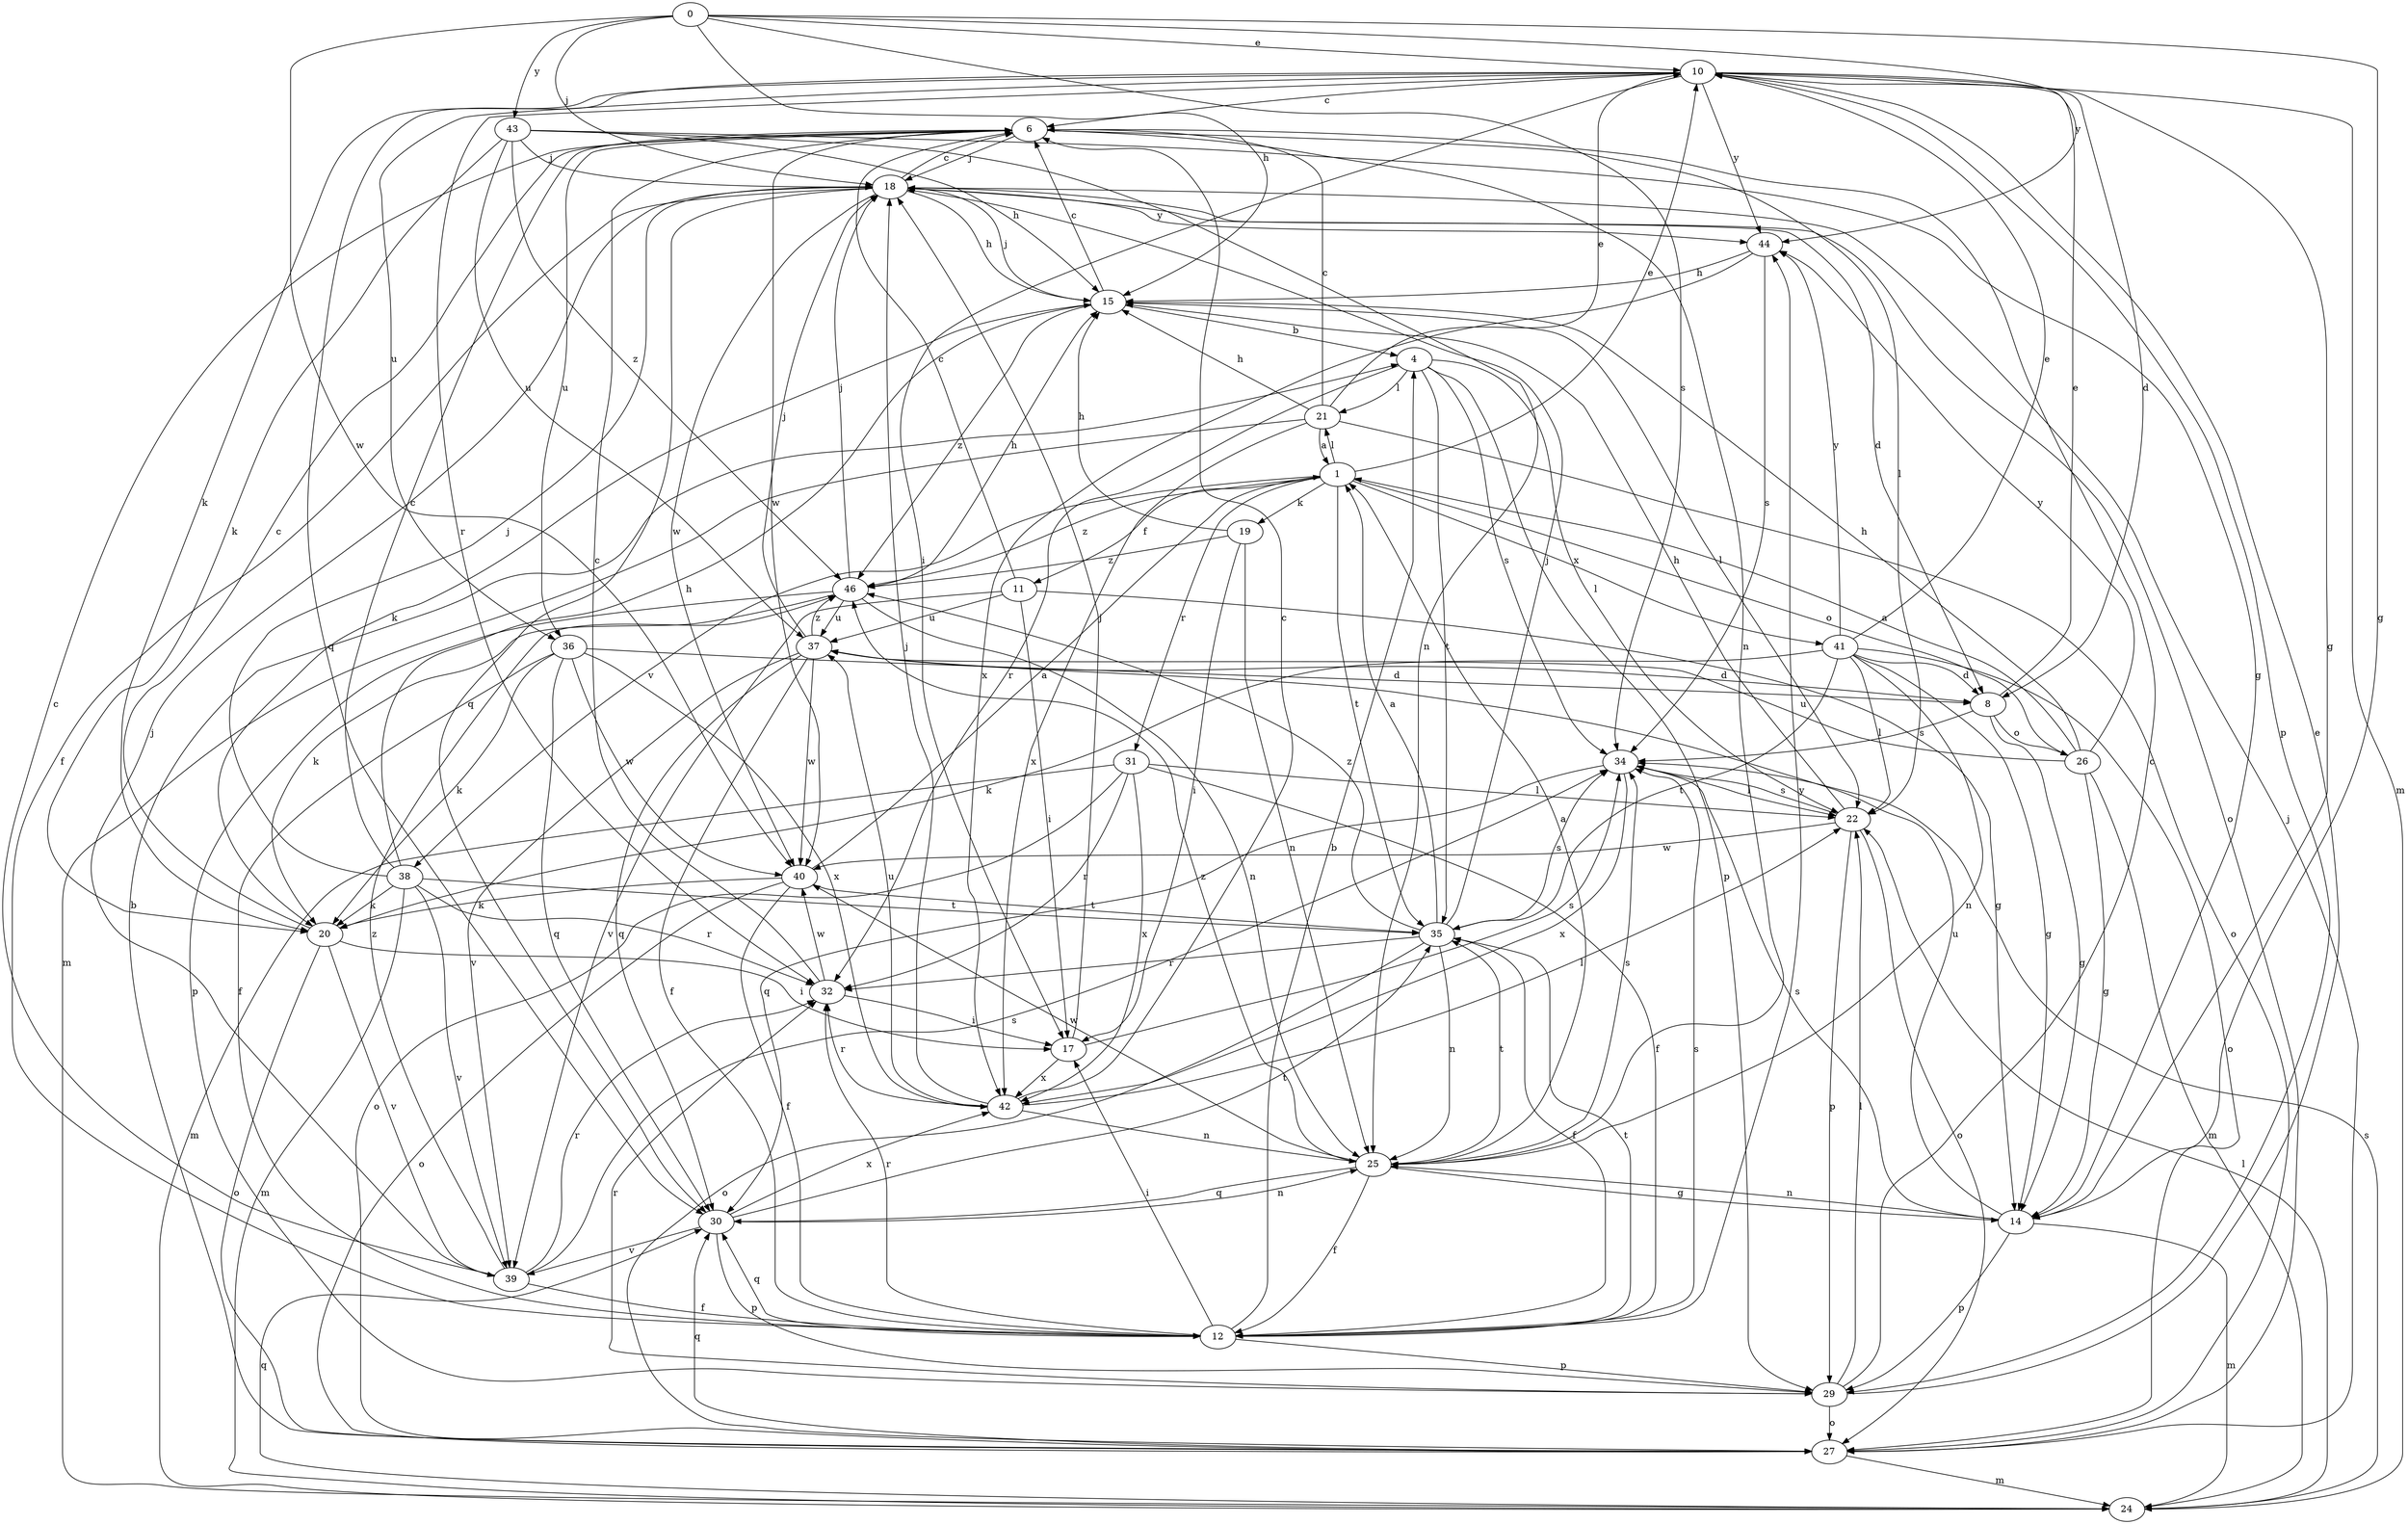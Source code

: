 strict digraph  {
0;
1;
4;
6;
8;
10;
11;
12;
14;
15;
17;
18;
19;
20;
21;
22;
24;
25;
26;
27;
29;
30;
31;
32;
34;
35;
36;
37;
38;
39;
40;
41;
42;
43;
44;
46;
0 -> 10  [label=e];
0 -> 14  [label=g];
0 -> 15  [label=h];
0 -> 18  [label=j];
0 -> 34  [label=s];
0 -> 40  [label=w];
0 -> 43  [label=y];
0 -> 44  [label=y];
1 -> 10  [label=e];
1 -> 11  [label=f];
1 -> 19  [label=k];
1 -> 21  [label=l];
1 -> 26  [label=o];
1 -> 31  [label=r];
1 -> 35  [label=t];
1 -> 38  [label=v];
1 -> 41  [label=x];
1 -> 46  [label=z];
4 -> 21  [label=l];
4 -> 22  [label=l];
4 -> 29  [label=p];
4 -> 32  [label=r];
4 -> 34  [label=s];
4 -> 35  [label=t];
6 -> 18  [label=j];
6 -> 22  [label=l];
6 -> 25  [label=n];
6 -> 36  [label=u];
6 -> 40  [label=w];
8 -> 10  [label=e];
8 -> 14  [label=g];
8 -> 26  [label=o];
8 -> 34  [label=s];
10 -> 6  [label=c];
10 -> 8  [label=d];
10 -> 14  [label=g];
10 -> 17  [label=i];
10 -> 20  [label=k];
10 -> 24  [label=m];
10 -> 29  [label=p];
10 -> 30  [label=q];
10 -> 32  [label=r];
10 -> 36  [label=u];
10 -> 44  [label=y];
11 -> 6  [label=c];
11 -> 14  [label=g];
11 -> 17  [label=i];
11 -> 37  [label=u];
11 -> 39  [label=v];
12 -> 4  [label=b];
12 -> 17  [label=i];
12 -> 29  [label=p];
12 -> 30  [label=q];
12 -> 32  [label=r];
12 -> 34  [label=s];
12 -> 35  [label=t];
12 -> 44  [label=y];
14 -> 24  [label=m];
14 -> 25  [label=n];
14 -> 29  [label=p];
14 -> 34  [label=s];
14 -> 37  [label=u];
15 -> 4  [label=b];
15 -> 6  [label=c];
15 -> 18  [label=j];
15 -> 20  [label=k];
15 -> 22  [label=l];
15 -> 46  [label=z];
17 -> 18  [label=j];
17 -> 34  [label=s];
17 -> 42  [label=x];
18 -> 6  [label=c];
18 -> 8  [label=d];
18 -> 12  [label=f];
18 -> 15  [label=h];
18 -> 27  [label=o];
18 -> 30  [label=q];
18 -> 40  [label=w];
18 -> 44  [label=y];
19 -> 15  [label=h];
19 -> 17  [label=i];
19 -> 25  [label=n];
19 -> 46  [label=z];
20 -> 6  [label=c];
20 -> 17  [label=i];
20 -> 27  [label=o];
20 -> 39  [label=v];
21 -> 1  [label=a];
21 -> 6  [label=c];
21 -> 10  [label=e];
21 -> 15  [label=h];
21 -> 24  [label=m];
21 -> 27  [label=o];
21 -> 42  [label=x];
22 -> 15  [label=h];
22 -> 27  [label=o];
22 -> 29  [label=p];
22 -> 34  [label=s];
22 -> 40  [label=w];
24 -> 22  [label=l];
24 -> 30  [label=q];
24 -> 34  [label=s];
25 -> 1  [label=a];
25 -> 12  [label=f];
25 -> 14  [label=g];
25 -> 30  [label=q];
25 -> 34  [label=s];
25 -> 35  [label=t];
25 -> 40  [label=w];
25 -> 46  [label=z];
26 -> 1  [label=a];
26 -> 14  [label=g];
26 -> 15  [label=h];
26 -> 24  [label=m];
26 -> 37  [label=u];
26 -> 44  [label=y];
27 -> 4  [label=b];
27 -> 18  [label=j];
27 -> 24  [label=m];
27 -> 30  [label=q];
29 -> 6  [label=c];
29 -> 10  [label=e];
29 -> 22  [label=l];
29 -> 27  [label=o];
29 -> 32  [label=r];
30 -> 25  [label=n];
30 -> 29  [label=p];
30 -> 35  [label=t];
30 -> 39  [label=v];
30 -> 42  [label=x];
31 -> 12  [label=f];
31 -> 22  [label=l];
31 -> 24  [label=m];
31 -> 27  [label=o];
31 -> 32  [label=r];
31 -> 42  [label=x];
32 -> 6  [label=c];
32 -> 17  [label=i];
32 -> 40  [label=w];
34 -> 22  [label=l];
34 -> 30  [label=q];
34 -> 42  [label=x];
35 -> 1  [label=a];
35 -> 12  [label=f];
35 -> 18  [label=j];
35 -> 25  [label=n];
35 -> 27  [label=o];
35 -> 32  [label=r];
35 -> 34  [label=s];
35 -> 46  [label=z];
36 -> 8  [label=d];
36 -> 12  [label=f];
36 -> 20  [label=k];
36 -> 30  [label=q];
36 -> 40  [label=w];
36 -> 42  [label=x];
37 -> 8  [label=d];
37 -> 12  [label=f];
37 -> 18  [label=j];
37 -> 30  [label=q];
37 -> 39  [label=v];
37 -> 40  [label=w];
37 -> 46  [label=z];
38 -> 6  [label=c];
38 -> 15  [label=h];
38 -> 18  [label=j];
38 -> 20  [label=k];
38 -> 24  [label=m];
38 -> 32  [label=r];
38 -> 35  [label=t];
38 -> 39  [label=v];
39 -> 6  [label=c];
39 -> 12  [label=f];
39 -> 18  [label=j];
39 -> 32  [label=r];
39 -> 34  [label=s];
39 -> 46  [label=z];
40 -> 1  [label=a];
40 -> 12  [label=f];
40 -> 20  [label=k];
40 -> 27  [label=o];
40 -> 35  [label=t];
41 -> 8  [label=d];
41 -> 10  [label=e];
41 -> 14  [label=g];
41 -> 20  [label=k];
41 -> 22  [label=l];
41 -> 25  [label=n];
41 -> 27  [label=o];
41 -> 35  [label=t];
41 -> 44  [label=y];
42 -> 6  [label=c];
42 -> 18  [label=j];
42 -> 22  [label=l];
42 -> 25  [label=n];
42 -> 32  [label=r];
42 -> 37  [label=u];
43 -> 14  [label=g];
43 -> 15  [label=h];
43 -> 18  [label=j];
43 -> 20  [label=k];
43 -> 25  [label=n];
43 -> 37  [label=u];
43 -> 46  [label=z];
44 -> 15  [label=h];
44 -> 34  [label=s];
44 -> 42  [label=x];
46 -> 15  [label=h];
46 -> 18  [label=j];
46 -> 20  [label=k];
46 -> 25  [label=n];
46 -> 29  [label=p];
46 -> 37  [label=u];
}
